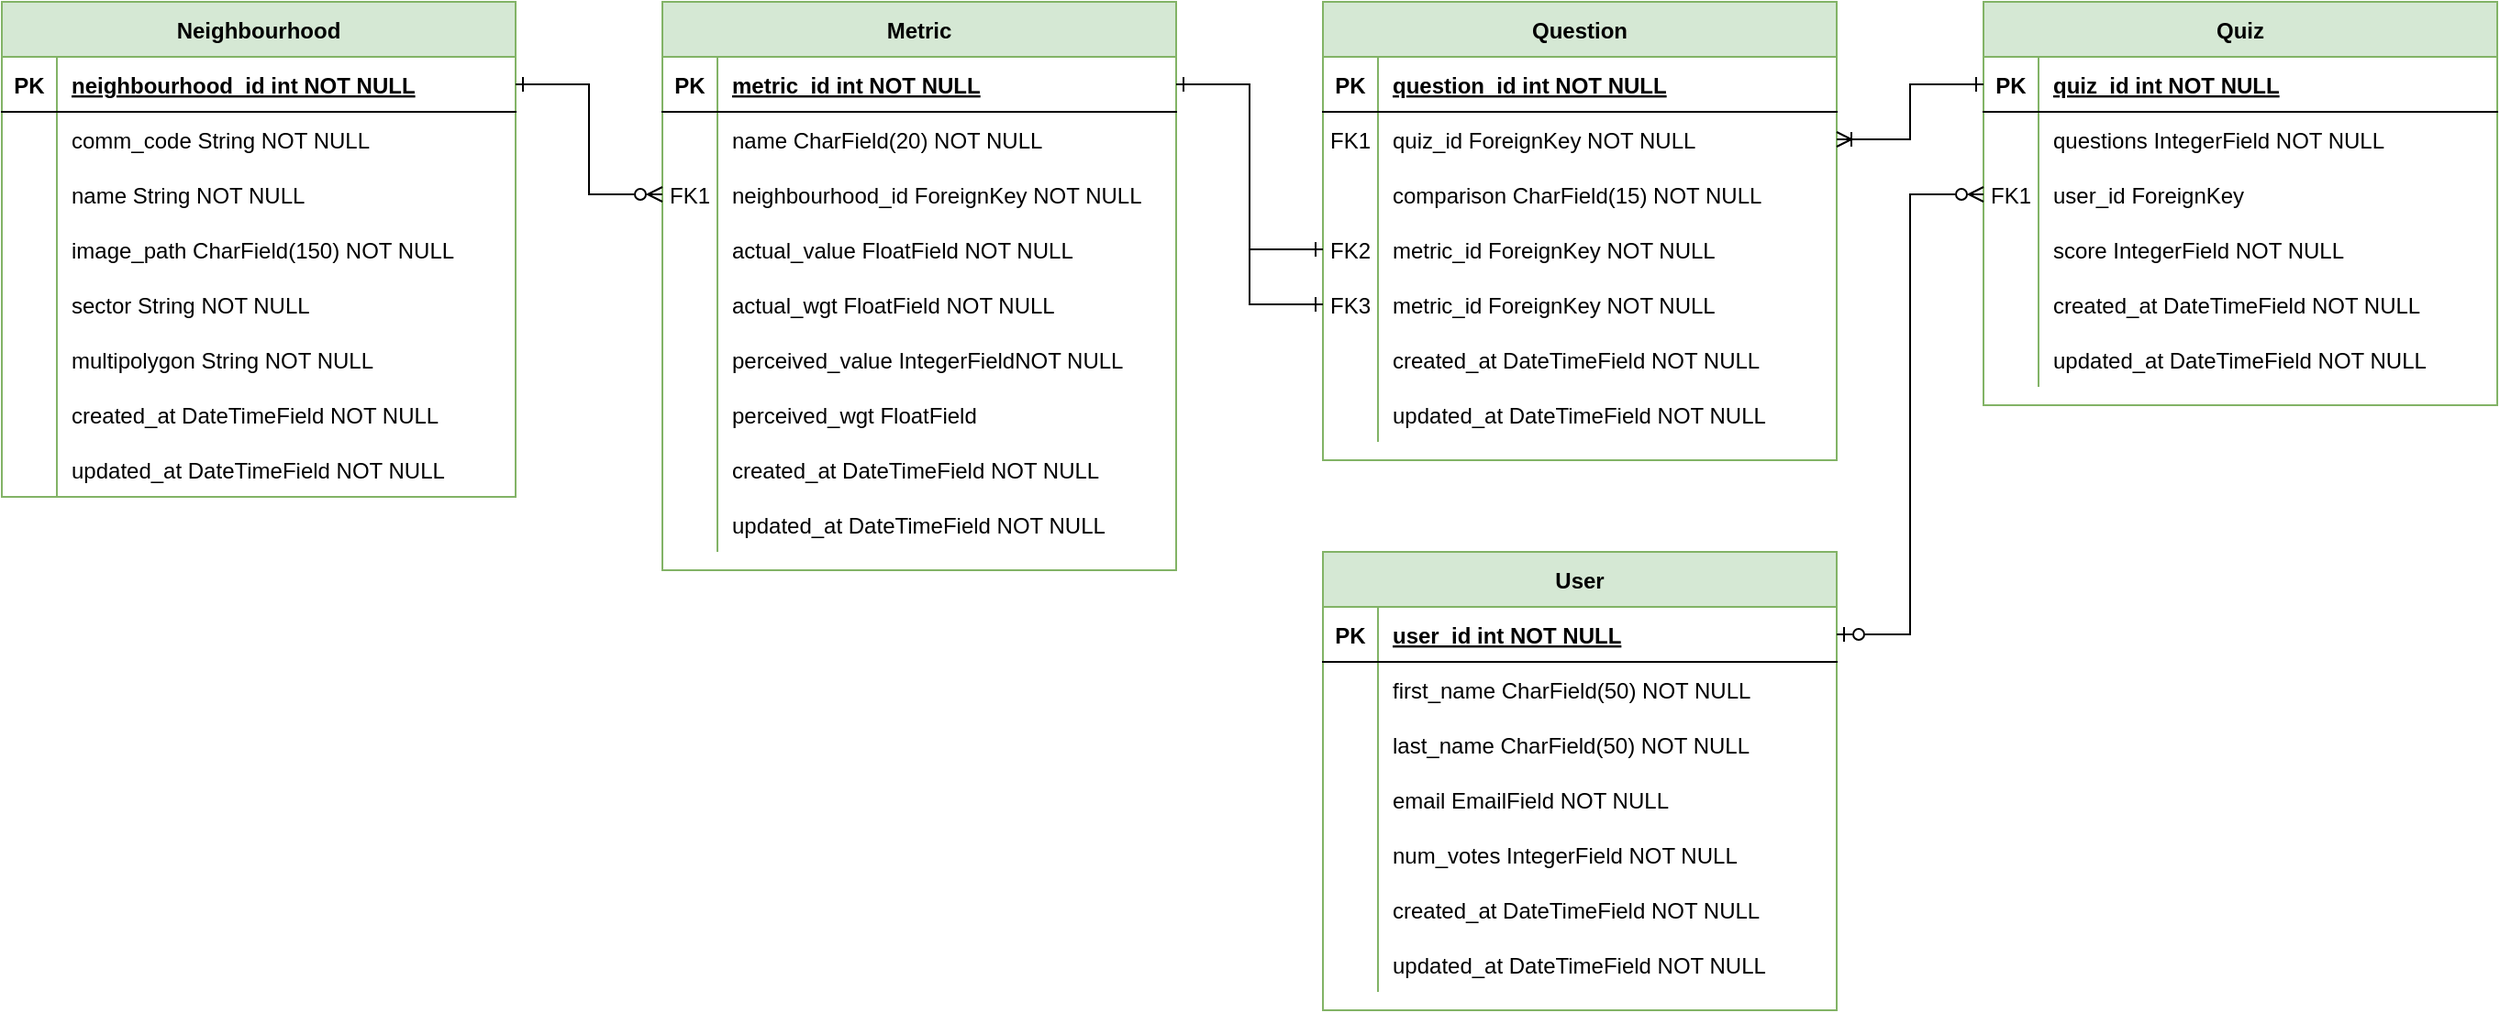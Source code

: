 <mxfile version="21.6.6" type="device">
  <diagram id="R2lEEEUBdFMjLlhIrx00" name="Page-1">
    <mxGraphModel dx="1559" dy="839" grid="1" gridSize="10" guides="1" tooltips="1" connect="1" arrows="1" fold="1" page="1" pageScale="1" pageWidth="850" pageHeight="1100" math="0" shadow="0" extFonts="Permanent Marker^https://fonts.googleapis.com/css?family=Permanent+Marker">
      <root>
        <mxCell id="0" />
        <mxCell id="1" parent="0" />
        <mxCell id="C-vyLk0tnHw3VtMMgP7b-13" value="Question" style="shape=table;startSize=30;container=1;collapsible=1;childLayout=tableLayout;fixedRows=1;rowLines=0;fontStyle=1;align=center;resizeLast=1;fillColor=#d5e8d4;strokeColor=#82b366;" parent="1" vertex="1">
          <mxGeometry x="760" y="40" width="280" height="250" as="geometry" />
        </mxCell>
        <mxCell id="C-vyLk0tnHw3VtMMgP7b-14" value="" style="shape=partialRectangle;collapsible=0;dropTarget=0;pointerEvents=0;fillColor=none;points=[[0,0.5],[1,0.5]];portConstraint=eastwest;top=0;left=0;right=0;bottom=1;" parent="C-vyLk0tnHw3VtMMgP7b-13" vertex="1">
          <mxGeometry y="30" width="280" height="30" as="geometry" />
        </mxCell>
        <mxCell id="C-vyLk0tnHw3VtMMgP7b-15" value="PK" style="shape=partialRectangle;overflow=hidden;connectable=0;fillColor=none;top=0;left=0;bottom=0;right=0;fontStyle=1;" parent="C-vyLk0tnHw3VtMMgP7b-14" vertex="1">
          <mxGeometry width="30" height="30" as="geometry">
            <mxRectangle width="30" height="30" as="alternateBounds" />
          </mxGeometry>
        </mxCell>
        <mxCell id="C-vyLk0tnHw3VtMMgP7b-16" value="question_id int NOT NULL " style="shape=partialRectangle;overflow=hidden;connectable=0;fillColor=none;top=0;left=0;bottom=0;right=0;align=left;spacingLeft=6;fontStyle=5;" parent="C-vyLk0tnHw3VtMMgP7b-14" vertex="1">
          <mxGeometry x="30" width="250" height="30" as="geometry">
            <mxRectangle width="250" height="30" as="alternateBounds" />
          </mxGeometry>
        </mxCell>
        <mxCell id="sgyGCY88dNTAoacywP5m-69" value="" style="shape=partialRectangle;collapsible=0;dropTarget=0;pointerEvents=0;fillColor=none;points=[[0,0.5],[1,0.5]];portConstraint=eastwest;top=0;left=0;right=0;bottom=0;" parent="C-vyLk0tnHw3VtMMgP7b-13" vertex="1">
          <mxGeometry y="60" width="280" height="30" as="geometry" />
        </mxCell>
        <mxCell id="sgyGCY88dNTAoacywP5m-70" value="FK1" style="shape=partialRectangle;overflow=hidden;connectable=0;fillColor=none;top=0;left=0;bottom=0;right=0;" parent="sgyGCY88dNTAoacywP5m-69" vertex="1">
          <mxGeometry width="30" height="30" as="geometry">
            <mxRectangle width="30" height="30" as="alternateBounds" />
          </mxGeometry>
        </mxCell>
        <mxCell id="sgyGCY88dNTAoacywP5m-71" value="quiz_id ForeignKey NOT NULL" style="shape=partialRectangle;overflow=hidden;connectable=0;fillColor=none;top=0;left=0;bottom=0;right=0;align=left;spacingLeft=6;" parent="sgyGCY88dNTAoacywP5m-69" vertex="1">
          <mxGeometry x="30" width="250" height="30" as="geometry">
            <mxRectangle width="250" height="30" as="alternateBounds" />
          </mxGeometry>
        </mxCell>
        <mxCell id="lZZ0wqjcUkdpPsi9YAaT-81" value="" style="shape=partialRectangle;collapsible=0;dropTarget=0;pointerEvents=0;fillColor=none;points=[[0,0.5],[1,0.5]];portConstraint=eastwest;top=0;left=0;right=0;bottom=0;" parent="C-vyLk0tnHw3VtMMgP7b-13" vertex="1">
          <mxGeometry y="90" width="280" height="30" as="geometry" />
        </mxCell>
        <mxCell id="lZZ0wqjcUkdpPsi9YAaT-82" value="" style="shape=partialRectangle;overflow=hidden;connectable=0;fillColor=none;top=0;left=0;bottom=0;right=0;" parent="lZZ0wqjcUkdpPsi9YAaT-81" vertex="1">
          <mxGeometry width="30" height="30" as="geometry">
            <mxRectangle width="30" height="30" as="alternateBounds" />
          </mxGeometry>
        </mxCell>
        <mxCell id="lZZ0wqjcUkdpPsi9YAaT-83" value="comparison CharField(15) NOT NULL" style="shape=partialRectangle;overflow=hidden;connectable=0;fillColor=none;top=0;left=0;bottom=0;right=0;align=left;spacingLeft=6;" parent="lZZ0wqjcUkdpPsi9YAaT-81" vertex="1">
          <mxGeometry x="30" width="250" height="30" as="geometry">
            <mxRectangle width="250" height="30" as="alternateBounds" />
          </mxGeometry>
        </mxCell>
        <mxCell id="C-vyLk0tnHw3VtMMgP7b-17" value="" style="shape=partialRectangle;collapsible=0;dropTarget=0;pointerEvents=0;fillColor=none;points=[[0,0.5],[1,0.5]];portConstraint=eastwest;top=0;left=0;right=0;bottom=0;" parent="C-vyLk0tnHw3VtMMgP7b-13" vertex="1">
          <mxGeometry y="120" width="280" height="30" as="geometry" />
        </mxCell>
        <mxCell id="C-vyLk0tnHw3VtMMgP7b-18" value="FK2" style="shape=partialRectangle;overflow=hidden;connectable=0;fillColor=none;top=0;left=0;bottom=0;right=0;" parent="C-vyLk0tnHw3VtMMgP7b-17" vertex="1">
          <mxGeometry width="30" height="30" as="geometry">
            <mxRectangle width="30" height="30" as="alternateBounds" />
          </mxGeometry>
        </mxCell>
        <mxCell id="C-vyLk0tnHw3VtMMgP7b-19" value="metric_id ForeignKey NOT NULL" style="shape=partialRectangle;overflow=hidden;connectable=0;fillColor=none;top=0;left=0;bottom=0;right=0;align=left;spacingLeft=6;" parent="C-vyLk0tnHw3VtMMgP7b-17" vertex="1">
          <mxGeometry x="30" width="250" height="30" as="geometry">
            <mxRectangle width="250" height="30" as="alternateBounds" />
          </mxGeometry>
        </mxCell>
        <mxCell id="lZZ0wqjcUkdpPsi9YAaT-76" value="" style="shape=partialRectangle;collapsible=0;dropTarget=0;pointerEvents=0;fillColor=none;points=[[0,0.5],[1,0.5]];portConstraint=eastwest;top=0;left=0;right=0;bottom=0;" parent="C-vyLk0tnHw3VtMMgP7b-13" vertex="1">
          <mxGeometry y="150" width="280" height="30" as="geometry" />
        </mxCell>
        <mxCell id="lZZ0wqjcUkdpPsi9YAaT-77" value="FK3" style="shape=partialRectangle;overflow=hidden;connectable=0;fillColor=none;top=0;left=0;bottom=0;right=0;" parent="lZZ0wqjcUkdpPsi9YAaT-76" vertex="1">
          <mxGeometry width="30" height="30" as="geometry">
            <mxRectangle width="30" height="30" as="alternateBounds" />
          </mxGeometry>
        </mxCell>
        <mxCell id="lZZ0wqjcUkdpPsi9YAaT-78" value="metric_id ForeignKey NOT NULL" style="shape=partialRectangle;overflow=hidden;connectable=0;fillColor=none;top=0;left=0;bottom=0;right=0;align=left;spacingLeft=6;" parent="lZZ0wqjcUkdpPsi9YAaT-76" vertex="1">
          <mxGeometry x="30" width="250" height="30" as="geometry">
            <mxRectangle width="250" height="30" as="alternateBounds" />
          </mxGeometry>
        </mxCell>
        <mxCell id="lZZ0wqjcUkdpPsi9YAaT-100" value="" style="shape=partialRectangle;collapsible=0;dropTarget=0;pointerEvents=0;fillColor=none;points=[[0,0.5],[1,0.5]];portConstraint=eastwest;top=0;left=0;right=0;bottom=0;" parent="C-vyLk0tnHw3VtMMgP7b-13" vertex="1">
          <mxGeometry y="180" width="280" height="30" as="geometry" />
        </mxCell>
        <mxCell id="lZZ0wqjcUkdpPsi9YAaT-101" value="" style="shape=partialRectangle;overflow=hidden;connectable=0;fillColor=none;top=0;left=0;bottom=0;right=0;" parent="lZZ0wqjcUkdpPsi9YAaT-100" vertex="1">
          <mxGeometry width="30" height="30" as="geometry">
            <mxRectangle width="30" height="30" as="alternateBounds" />
          </mxGeometry>
        </mxCell>
        <mxCell id="lZZ0wqjcUkdpPsi9YAaT-102" value="created_at DateTimeField NOT NULL" style="shape=partialRectangle;overflow=hidden;connectable=0;fillColor=none;top=0;left=0;bottom=0;right=0;align=left;spacingLeft=6;" parent="lZZ0wqjcUkdpPsi9YAaT-100" vertex="1">
          <mxGeometry x="30" width="250" height="30" as="geometry">
            <mxRectangle width="250" height="30" as="alternateBounds" />
          </mxGeometry>
        </mxCell>
        <mxCell id="lZZ0wqjcUkdpPsi9YAaT-97" value="" style="shape=partialRectangle;collapsible=0;dropTarget=0;pointerEvents=0;fillColor=none;points=[[0,0.5],[1,0.5]];portConstraint=eastwest;top=0;left=0;right=0;bottom=0;" parent="C-vyLk0tnHw3VtMMgP7b-13" vertex="1">
          <mxGeometry y="210" width="280" height="30" as="geometry" />
        </mxCell>
        <mxCell id="lZZ0wqjcUkdpPsi9YAaT-98" value="" style="shape=partialRectangle;overflow=hidden;connectable=0;fillColor=none;top=0;left=0;bottom=0;right=0;" parent="lZZ0wqjcUkdpPsi9YAaT-97" vertex="1">
          <mxGeometry width="30" height="30" as="geometry">
            <mxRectangle width="30" height="30" as="alternateBounds" />
          </mxGeometry>
        </mxCell>
        <mxCell id="lZZ0wqjcUkdpPsi9YAaT-99" value="updated_at DateTimeField NOT NULL" style="shape=partialRectangle;overflow=hidden;connectable=0;fillColor=none;top=0;left=0;bottom=0;right=0;align=left;spacingLeft=6;" parent="lZZ0wqjcUkdpPsi9YAaT-97" vertex="1">
          <mxGeometry x="30" width="250" height="30" as="geometry">
            <mxRectangle width="250" height="30" as="alternateBounds" />
          </mxGeometry>
        </mxCell>
        <mxCell id="C-vyLk0tnHw3VtMMgP7b-23" value="User" style="shape=table;startSize=30;container=1;collapsible=1;childLayout=tableLayout;fixedRows=1;rowLines=0;fontStyle=1;align=center;resizeLast=1;fillColor=#d5e8d4;strokeColor=#82b366;" parent="1" vertex="1">
          <mxGeometry x="760" y="340" width="280" height="250" as="geometry" />
        </mxCell>
        <mxCell id="C-vyLk0tnHw3VtMMgP7b-24" value="" style="shape=partialRectangle;collapsible=0;dropTarget=0;pointerEvents=0;fillColor=none;points=[[0,0.5],[1,0.5]];portConstraint=eastwest;top=0;left=0;right=0;bottom=1;" parent="C-vyLk0tnHw3VtMMgP7b-23" vertex="1">
          <mxGeometry y="30" width="280" height="30" as="geometry" />
        </mxCell>
        <mxCell id="C-vyLk0tnHw3VtMMgP7b-25" value="PK" style="shape=partialRectangle;overflow=hidden;connectable=0;fillColor=none;top=0;left=0;bottom=0;right=0;fontStyle=1;" parent="C-vyLk0tnHw3VtMMgP7b-24" vertex="1">
          <mxGeometry width="30" height="30" as="geometry">
            <mxRectangle width="30" height="30" as="alternateBounds" />
          </mxGeometry>
        </mxCell>
        <mxCell id="C-vyLk0tnHw3VtMMgP7b-26" value="user_id int NOT NULL " style="shape=partialRectangle;overflow=hidden;connectable=0;fillColor=none;top=0;left=0;bottom=0;right=0;align=left;spacingLeft=6;fontStyle=5;" parent="C-vyLk0tnHw3VtMMgP7b-24" vertex="1">
          <mxGeometry x="30" width="250" height="30" as="geometry">
            <mxRectangle width="250" height="30" as="alternateBounds" />
          </mxGeometry>
        </mxCell>
        <mxCell id="C-vyLk0tnHw3VtMMgP7b-27" value="" style="shape=partialRectangle;collapsible=0;dropTarget=0;pointerEvents=0;fillColor=none;points=[[0,0.5],[1,0.5]];portConstraint=eastwest;top=0;left=0;right=0;bottom=0;" parent="C-vyLk0tnHw3VtMMgP7b-23" vertex="1">
          <mxGeometry y="60" width="280" height="30" as="geometry" />
        </mxCell>
        <mxCell id="C-vyLk0tnHw3VtMMgP7b-28" value="" style="shape=partialRectangle;overflow=hidden;connectable=0;fillColor=none;top=0;left=0;bottom=0;right=0;" parent="C-vyLk0tnHw3VtMMgP7b-27" vertex="1">
          <mxGeometry width="30" height="30" as="geometry">
            <mxRectangle width="30" height="30" as="alternateBounds" />
          </mxGeometry>
        </mxCell>
        <mxCell id="C-vyLk0tnHw3VtMMgP7b-29" value="first_name CharField(50) NOT NULL" style="shape=partialRectangle;overflow=hidden;connectable=0;fillColor=none;top=0;left=0;bottom=0;right=0;align=left;spacingLeft=6;" parent="C-vyLk0tnHw3VtMMgP7b-27" vertex="1">
          <mxGeometry x="30" width="250" height="30" as="geometry">
            <mxRectangle width="250" height="30" as="alternateBounds" />
          </mxGeometry>
        </mxCell>
        <mxCell id="lZZ0wqjcUkdpPsi9YAaT-15" value="" style="shape=partialRectangle;collapsible=0;dropTarget=0;pointerEvents=0;fillColor=none;points=[[0,0.5],[1,0.5]];portConstraint=eastwest;top=0;left=0;right=0;bottom=0;" parent="C-vyLk0tnHw3VtMMgP7b-23" vertex="1">
          <mxGeometry y="90" width="280" height="30" as="geometry" />
        </mxCell>
        <mxCell id="lZZ0wqjcUkdpPsi9YAaT-16" value="" style="shape=partialRectangle;overflow=hidden;connectable=0;fillColor=none;top=0;left=0;bottom=0;right=0;" parent="lZZ0wqjcUkdpPsi9YAaT-15" vertex="1">
          <mxGeometry width="30" height="30" as="geometry">
            <mxRectangle width="30" height="30" as="alternateBounds" />
          </mxGeometry>
        </mxCell>
        <mxCell id="lZZ0wqjcUkdpPsi9YAaT-17" value="last_name CharField(50) NOT NULL" style="shape=partialRectangle;overflow=hidden;connectable=0;fillColor=none;top=0;left=0;bottom=0;right=0;align=left;spacingLeft=6;" parent="lZZ0wqjcUkdpPsi9YAaT-15" vertex="1">
          <mxGeometry x="30" width="250" height="30" as="geometry">
            <mxRectangle width="250" height="30" as="alternateBounds" />
          </mxGeometry>
        </mxCell>
        <mxCell id="lZZ0wqjcUkdpPsi9YAaT-18" value="" style="shape=partialRectangle;collapsible=0;dropTarget=0;pointerEvents=0;fillColor=none;points=[[0,0.5],[1,0.5]];portConstraint=eastwest;top=0;left=0;right=0;bottom=0;" parent="C-vyLk0tnHw3VtMMgP7b-23" vertex="1">
          <mxGeometry y="120" width="280" height="30" as="geometry" />
        </mxCell>
        <mxCell id="lZZ0wqjcUkdpPsi9YAaT-19" value="" style="shape=partialRectangle;overflow=hidden;connectable=0;fillColor=none;top=0;left=0;bottom=0;right=0;" parent="lZZ0wqjcUkdpPsi9YAaT-18" vertex="1">
          <mxGeometry width="30" height="30" as="geometry">
            <mxRectangle width="30" height="30" as="alternateBounds" />
          </mxGeometry>
        </mxCell>
        <mxCell id="lZZ0wqjcUkdpPsi9YAaT-20" value="email EmailField NOT NULL" style="shape=partialRectangle;overflow=hidden;connectable=0;fillColor=none;top=0;left=0;bottom=0;right=0;align=left;spacingLeft=6;" parent="lZZ0wqjcUkdpPsi9YAaT-18" vertex="1">
          <mxGeometry x="30" width="250" height="30" as="geometry">
            <mxRectangle width="250" height="30" as="alternateBounds" />
          </mxGeometry>
        </mxCell>
        <mxCell id="lZZ0wqjcUkdpPsi9YAaT-21" value="" style="shape=partialRectangle;collapsible=0;dropTarget=0;pointerEvents=0;fillColor=none;points=[[0,0.5],[1,0.5]];portConstraint=eastwest;top=0;left=0;right=0;bottom=0;" parent="C-vyLk0tnHw3VtMMgP7b-23" vertex="1">
          <mxGeometry y="150" width="280" height="30" as="geometry" />
        </mxCell>
        <mxCell id="lZZ0wqjcUkdpPsi9YAaT-22" value="" style="shape=partialRectangle;overflow=hidden;connectable=0;fillColor=none;top=0;left=0;bottom=0;right=0;" parent="lZZ0wqjcUkdpPsi9YAaT-21" vertex="1">
          <mxGeometry width="30" height="30" as="geometry">
            <mxRectangle width="30" height="30" as="alternateBounds" />
          </mxGeometry>
        </mxCell>
        <mxCell id="lZZ0wqjcUkdpPsi9YAaT-23" value="num_votes IntegerField NOT NULL" style="shape=partialRectangle;overflow=hidden;connectable=0;fillColor=none;top=0;left=0;bottom=0;right=0;align=left;spacingLeft=6;" parent="lZZ0wqjcUkdpPsi9YAaT-21" vertex="1">
          <mxGeometry x="30" width="250" height="30" as="geometry">
            <mxRectangle width="250" height="30" as="alternateBounds" />
          </mxGeometry>
        </mxCell>
        <mxCell id="lZZ0wqjcUkdpPsi9YAaT-58" value="" style="shape=partialRectangle;collapsible=0;dropTarget=0;pointerEvents=0;fillColor=none;points=[[0,0.5],[1,0.5]];portConstraint=eastwest;top=0;left=0;right=0;bottom=0;" parent="C-vyLk0tnHw3VtMMgP7b-23" vertex="1">
          <mxGeometry y="180" width="280" height="30" as="geometry" />
        </mxCell>
        <mxCell id="lZZ0wqjcUkdpPsi9YAaT-59" value="" style="shape=partialRectangle;overflow=hidden;connectable=0;fillColor=none;top=0;left=0;bottom=0;right=0;" parent="lZZ0wqjcUkdpPsi9YAaT-58" vertex="1">
          <mxGeometry width="30" height="30" as="geometry">
            <mxRectangle width="30" height="30" as="alternateBounds" />
          </mxGeometry>
        </mxCell>
        <mxCell id="lZZ0wqjcUkdpPsi9YAaT-60" value="created_at DateTimeField NOT NULL" style="shape=partialRectangle;overflow=hidden;connectable=0;fillColor=none;top=0;left=0;bottom=0;right=0;align=left;spacingLeft=6;" parent="lZZ0wqjcUkdpPsi9YAaT-58" vertex="1">
          <mxGeometry x="30" width="250" height="30" as="geometry">
            <mxRectangle width="250" height="30" as="alternateBounds" />
          </mxGeometry>
        </mxCell>
        <mxCell id="lZZ0wqjcUkdpPsi9YAaT-61" value="" style="shape=partialRectangle;collapsible=0;dropTarget=0;pointerEvents=0;fillColor=none;points=[[0,0.5],[1,0.5]];portConstraint=eastwest;top=0;left=0;right=0;bottom=0;" parent="C-vyLk0tnHw3VtMMgP7b-23" vertex="1">
          <mxGeometry y="210" width="280" height="30" as="geometry" />
        </mxCell>
        <mxCell id="lZZ0wqjcUkdpPsi9YAaT-62" value="" style="shape=partialRectangle;overflow=hidden;connectable=0;fillColor=none;top=0;left=0;bottom=0;right=0;" parent="lZZ0wqjcUkdpPsi9YAaT-61" vertex="1">
          <mxGeometry width="30" height="30" as="geometry">
            <mxRectangle width="30" height="30" as="alternateBounds" />
          </mxGeometry>
        </mxCell>
        <mxCell id="lZZ0wqjcUkdpPsi9YAaT-63" value="updated_at DateTimeField NOT NULL" style="shape=partialRectangle;overflow=hidden;connectable=0;fillColor=none;top=0;left=0;bottom=0;right=0;align=left;spacingLeft=6;" parent="lZZ0wqjcUkdpPsi9YAaT-61" vertex="1">
          <mxGeometry x="30" width="250" height="30" as="geometry">
            <mxRectangle width="250" height="30" as="alternateBounds" />
          </mxGeometry>
        </mxCell>
        <mxCell id="sgyGCY88dNTAoacywP5m-1" value="Metric" style="shape=table;startSize=30;container=1;collapsible=1;childLayout=tableLayout;fixedRows=1;rowLines=0;fontStyle=1;align=center;resizeLast=1;fillColor=#d5e8d4;strokeColor=#82b366;" parent="1" vertex="1">
          <mxGeometry x="400" y="40" width="280" height="310.0" as="geometry" />
        </mxCell>
        <mxCell id="sgyGCY88dNTAoacywP5m-2" value="" style="shape=partialRectangle;collapsible=0;dropTarget=0;pointerEvents=0;fillColor=none;points=[[0,0.5],[1,0.5]];portConstraint=eastwest;top=0;left=0;right=0;bottom=1;" parent="sgyGCY88dNTAoacywP5m-1" vertex="1">
          <mxGeometry y="30" width="280" height="30" as="geometry" />
        </mxCell>
        <mxCell id="sgyGCY88dNTAoacywP5m-3" value="PK" style="shape=partialRectangle;overflow=hidden;connectable=0;fillColor=none;top=0;left=0;bottom=0;right=0;fontStyle=1;" parent="sgyGCY88dNTAoacywP5m-2" vertex="1">
          <mxGeometry width="30" height="30" as="geometry">
            <mxRectangle width="30" height="30" as="alternateBounds" />
          </mxGeometry>
        </mxCell>
        <mxCell id="sgyGCY88dNTAoacywP5m-4" value="metric_id int NOT NULL " style="shape=partialRectangle;overflow=hidden;connectable=0;fillColor=none;top=0;left=0;bottom=0;right=0;align=left;spacingLeft=6;fontStyle=5;" parent="sgyGCY88dNTAoacywP5m-2" vertex="1">
          <mxGeometry x="30" width="250" height="30" as="geometry">
            <mxRectangle width="250" height="30" as="alternateBounds" />
          </mxGeometry>
        </mxCell>
        <mxCell id="sgyGCY88dNTAoacywP5m-76" value="" style="shape=partialRectangle;collapsible=0;dropTarget=0;pointerEvents=0;fillColor=none;points=[[0,0.5],[1,0.5]];portConstraint=eastwest;top=0;left=0;right=0;bottom=0;" parent="sgyGCY88dNTAoacywP5m-1" vertex="1">
          <mxGeometry y="60" width="280" height="30" as="geometry" />
        </mxCell>
        <mxCell id="sgyGCY88dNTAoacywP5m-77" value="" style="shape=partialRectangle;overflow=hidden;connectable=0;fillColor=none;top=0;left=0;bottom=0;right=0;" parent="sgyGCY88dNTAoacywP5m-76" vertex="1">
          <mxGeometry width="30" height="30" as="geometry">
            <mxRectangle width="30" height="30" as="alternateBounds" />
          </mxGeometry>
        </mxCell>
        <mxCell id="sgyGCY88dNTAoacywP5m-78" value="name CharField(20) NOT NULL" style="shape=partialRectangle;overflow=hidden;connectable=0;fillColor=none;top=0;left=0;bottom=0;right=0;align=left;spacingLeft=6;" parent="sgyGCY88dNTAoacywP5m-76" vertex="1">
          <mxGeometry x="30" width="250" height="30" as="geometry">
            <mxRectangle width="250" height="30" as="alternateBounds" />
          </mxGeometry>
        </mxCell>
        <mxCell id="sgyGCY88dNTAoacywP5m-5" value="" style="shape=partialRectangle;collapsible=0;dropTarget=0;pointerEvents=0;fillColor=none;points=[[0,0.5],[1,0.5]];portConstraint=eastwest;top=0;left=0;right=0;bottom=0;" parent="sgyGCY88dNTAoacywP5m-1" vertex="1">
          <mxGeometry y="90" width="280" height="30" as="geometry" />
        </mxCell>
        <mxCell id="sgyGCY88dNTAoacywP5m-6" value="FK1" style="shape=partialRectangle;overflow=hidden;connectable=0;fillColor=none;top=0;left=0;bottom=0;right=0;" parent="sgyGCY88dNTAoacywP5m-5" vertex="1">
          <mxGeometry width="30" height="30" as="geometry">
            <mxRectangle width="30" height="30" as="alternateBounds" />
          </mxGeometry>
        </mxCell>
        <mxCell id="sgyGCY88dNTAoacywP5m-7" value="neighbourhood_id ForeignKey NOT NULL" style="shape=partialRectangle;overflow=hidden;connectable=0;fillColor=none;top=0;left=0;bottom=0;right=0;align=left;spacingLeft=6;" parent="sgyGCY88dNTAoacywP5m-5" vertex="1">
          <mxGeometry x="30" width="250" height="30" as="geometry">
            <mxRectangle width="250" height="30" as="alternateBounds" />
          </mxGeometry>
        </mxCell>
        <mxCell id="sgyGCY88dNTAoacywP5m-8" value="" style="shape=partialRectangle;collapsible=0;dropTarget=0;pointerEvents=0;fillColor=none;points=[[0,0.5],[1,0.5]];portConstraint=eastwest;top=0;left=0;right=0;bottom=0;" parent="sgyGCY88dNTAoacywP5m-1" vertex="1">
          <mxGeometry y="120" width="280" height="30" as="geometry" />
        </mxCell>
        <mxCell id="sgyGCY88dNTAoacywP5m-9" value="" style="shape=partialRectangle;overflow=hidden;connectable=0;fillColor=none;top=0;left=0;bottom=0;right=0;" parent="sgyGCY88dNTAoacywP5m-8" vertex="1">
          <mxGeometry width="30" height="30" as="geometry">
            <mxRectangle width="30" height="30" as="alternateBounds" />
          </mxGeometry>
        </mxCell>
        <mxCell id="sgyGCY88dNTAoacywP5m-10" value="actual_value FloatField NOT NULL" style="shape=partialRectangle;overflow=hidden;connectable=0;fillColor=none;top=0;left=0;bottom=0;right=0;align=left;spacingLeft=6;" parent="sgyGCY88dNTAoacywP5m-8" vertex="1">
          <mxGeometry x="30" width="250" height="30" as="geometry">
            <mxRectangle width="250" height="30" as="alternateBounds" />
          </mxGeometry>
        </mxCell>
        <mxCell id="sgyGCY88dNTAoacywP5m-57" value="" style="shape=partialRectangle;collapsible=0;dropTarget=0;pointerEvents=0;fillColor=none;points=[[0,0.5],[1,0.5]];portConstraint=eastwest;top=0;left=0;right=0;bottom=0;" parent="sgyGCY88dNTAoacywP5m-1" vertex="1">
          <mxGeometry y="150" width="280" height="30" as="geometry" />
        </mxCell>
        <mxCell id="sgyGCY88dNTAoacywP5m-58" value="" style="shape=partialRectangle;overflow=hidden;connectable=0;fillColor=none;top=0;left=0;bottom=0;right=0;" parent="sgyGCY88dNTAoacywP5m-57" vertex="1">
          <mxGeometry width="30" height="30" as="geometry">
            <mxRectangle width="30" height="30" as="alternateBounds" />
          </mxGeometry>
        </mxCell>
        <mxCell id="sgyGCY88dNTAoacywP5m-59" value="actual_wgt FloatField NOT NULL" style="shape=partialRectangle;overflow=hidden;connectable=0;fillColor=none;top=0;left=0;bottom=0;right=0;align=left;spacingLeft=6;" parent="sgyGCY88dNTAoacywP5m-57" vertex="1">
          <mxGeometry x="30" width="250" height="30" as="geometry">
            <mxRectangle width="250" height="30" as="alternateBounds" />
          </mxGeometry>
        </mxCell>
        <mxCell id="sgyGCY88dNTAoacywP5m-60" value="" style="shape=partialRectangle;collapsible=0;dropTarget=0;pointerEvents=0;fillColor=none;points=[[0,0.5],[1,0.5]];portConstraint=eastwest;top=0;left=0;right=0;bottom=0;" parent="sgyGCY88dNTAoacywP5m-1" vertex="1">
          <mxGeometry y="180" width="280" height="30" as="geometry" />
        </mxCell>
        <mxCell id="sgyGCY88dNTAoacywP5m-61" value="" style="shape=partialRectangle;overflow=hidden;connectable=0;fillColor=none;top=0;left=0;bottom=0;right=0;" parent="sgyGCY88dNTAoacywP5m-60" vertex="1">
          <mxGeometry width="30" height="30" as="geometry">
            <mxRectangle width="30" height="30" as="alternateBounds" />
          </mxGeometry>
        </mxCell>
        <mxCell id="sgyGCY88dNTAoacywP5m-62" value="perceived_value IntegerFieldNOT NULL" style="shape=partialRectangle;overflow=hidden;connectable=0;fillColor=none;top=0;left=0;bottom=0;right=0;align=left;spacingLeft=6;" parent="sgyGCY88dNTAoacywP5m-60" vertex="1">
          <mxGeometry x="30" width="250" height="30" as="geometry">
            <mxRectangle width="250" height="30" as="alternateBounds" />
          </mxGeometry>
        </mxCell>
        <mxCell id="lZZ0wqjcUkdpPsi9YAaT-5" value="" style="shape=partialRectangle;collapsible=0;dropTarget=0;pointerEvents=0;fillColor=none;points=[[0,0.5],[1,0.5]];portConstraint=eastwest;top=0;left=0;right=0;bottom=0;" parent="sgyGCY88dNTAoacywP5m-1" vertex="1">
          <mxGeometry y="210" width="280" height="30" as="geometry" />
        </mxCell>
        <mxCell id="lZZ0wqjcUkdpPsi9YAaT-6" value="" style="shape=partialRectangle;overflow=hidden;connectable=0;fillColor=none;top=0;left=0;bottom=0;right=0;" parent="lZZ0wqjcUkdpPsi9YAaT-5" vertex="1">
          <mxGeometry width="30" height="30" as="geometry">
            <mxRectangle width="30" height="30" as="alternateBounds" />
          </mxGeometry>
        </mxCell>
        <mxCell id="lZZ0wqjcUkdpPsi9YAaT-7" value="perceived_wgt FloatField " style="shape=partialRectangle;overflow=hidden;connectable=0;fillColor=none;top=0;left=0;bottom=0;right=0;align=left;spacingLeft=6;" parent="lZZ0wqjcUkdpPsi9YAaT-5" vertex="1">
          <mxGeometry x="30" width="250" height="30" as="geometry">
            <mxRectangle width="250" height="30" as="alternateBounds" />
          </mxGeometry>
        </mxCell>
        <mxCell id="lZZ0wqjcUkdpPsi9YAaT-70" value="" style="shape=partialRectangle;collapsible=0;dropTarget=0;pointerEvents=0;fillColor=none;points=[[0,0.5],[1,0.5]];portConstraint=eastwest;top=0;left=0;right=0;bottom=0;" parent="sgyGCY88dNTAoacywP5m-1" vertex="1">
          <mxGeometry y="240" width="280" height="30" as="geometry" />
        </mxCell>
        <mxCell id="lZZ0wqjcUkdpPsi9YAaT-71" value="" style="shape=partialRectangle;overflow=hidden;connectable=0;fillColor=none;top=0;left=0;bottom=0;right=0;" parent="lZZ0wqjcUkdpPsi9YAaT-70" vertex="1">
          <mxGeometry width="30" height="30" as="geometry">
            <mxRectangle width="30" height="30" as="alternateBounds" />
          </mxGeometry>
        </mxCell>
        <mxCell id="lZZ0wqjcUkdpPsi9YAaT-72" value="created_at DateTimeField NOT NULL" style="shape=partialRectangle;overflow=hidden;connectable=0;fillColor=none;top=0;left=0;bottom=0;right=0;align=left;spacingLeft=6;" parent="lZZ0wqjcUkdpPsi9YAaT-70" vertex="1">
          <mxGeometry x="30" width="250" height="30" as="geometry">
            <mxRectangle width="250" height="30" as="alternateBounds" />
          </mxGeometry>
        </mxCell>
        <mxCell id="lZZ0wqjcUkdpPsi9YAaT-73" value="" style="shape=partialRectangle;collapsible=0;dropTarget=0;pointerEvents=0;fillColor=none;points=[[0,0.5],[1,0.5]];portConstraint=eastwest;top=0;left=0;right=0;bottom=0;" parent="sgyGCY88dNTAoacywP5m-1" vertex="1">
          <mxGeometry y="270" width="280" height="30" as="geometry" />
        </mxCell>
        <mxCell id="lZZ0wqjcUkdpPsi9YAaT-74" value="" style="shape=partialRectangle;overflow=hidden;connectable=0;fillColor=none;top=0;left=0;bottom=0;right=0;" parent="lZZ0wqjcUkdpPsi9YAaT-73" vertex="1">
          <mxGeometry width="30" height="30" as="geometry">
            <mxRectangle width="30" height="30" as="alternateBounds" />
          </mxGeometry>
        </mxCell>
        <mxCell id="lZZ0wqjcUkdpPsi9YAaT-75" value="updated_at DateTimeField NOT NULL" style="shape=partialRectangle;overflow=hidden;connectable=0;fillColor=none;top=0;left=0;bottom=0;right=0;align=left;spacingLeft=6;" parent="lZZ0wqjcUkdpPsi9YAaT-73" vertex="1">
          <mxGeometry x="30" width="250" height="30" as="geometry">
            <mxRectangle width="250" height="30" as="alternateBounds" />
          </mxGeometry>
        </mxCell>
        <mxCell id="sgyGCY88dNTAoacywP5m-11" value="Neighbourhood" style="shape=table;startSize=30;container=1;collapsible=1;childLayout=tableLayout;fixedRows=1;rowLines=0;fontStyle=1;align=center;resizeLast=1;fillColor=#d5e8d4;strokeColor=#82b366;" parent="1" vertex="1">
          <mxGeometry x="40" y="40" width="280" height="270" as="geometry" />
        </mxCell>
        <mxCell id="sgyGCY88dNTAoacywP5m-12" value="" style="shape=partialRectangle;collapsible=0;dropTarget=0;pointerEvents=0;fillColor=none;points=[[0,0.5],[1,0.5]];portConstraint=eastwest;top=0;left=0;right=0;bottom=1;" parent="sgyGCY88dNTAoacywP5m-11" vertex="1">
          <mxGeometry y="30" width="280" height="30" as="geometry" />
        </mxCell>
        <mxCell id="sgyGCY88dNTAoacywP5m-13" value="PK" style="shape=partialRectangle;overflow=hidden;connectable=0;fillColor=none;top=0;left=0;bottom=0;right=0;fontStyle=1;" parent="sgyGCY88dNTAoacywP5m-12" vertex="1">
          <mxGeometry width="30" height="30" as="geometry">
            <mxRectangle width="30" height="30" as="alternateBounds" />
          </mxGeometry>
        </mxCell>
        <mxCell id="sgyGCY88dNTAoacywP5m-14" value="neighbourhood_id int NOT NULL " style="shape=partialRectangle;overflow=hidden;connectable=0;fillColor=none;top=0;left=0;bottom=0;right=0;align=left;spacingLeft=6;fontStyle=5;" parent="sgyGCY88dNTAoacywP5m-12" vertex="1">
          <mxGeometry x="30" width="250" height="30" as="geometry">
            <mxRectangle width="250" height="30" as="alternateBounds" />
          </mxGeometry>
        </mxCell>
        <mxCell id="sgyGCY88dNTAoacywP5m-15" value="" style="shape=partialRectangle;collapsible=0;dropTarget=0;pointerEvents=0;fillColor=none;points=[[0,0.5],[1,0.5]];portConstraint=eastwest;top=0;left=0;right=0;bottom=0;" parent="sgyGCY88dNTAoacywP5m-11" vertex="1">
          <mxGeometry y="60" width="280" height="30" as="geometry" />
        </mxCell>
        <mxCell id="sgyGCY88dNTAoacywP5m-16" value="" style="shape=partialRectangle;overflow=hidden;connectable=0;fillColor=none;top=0;left=0;bottom=0;right=0;" parent="sgyGCY88dNTAoacywP5m-15" vertex="1">
          <mxGeometry width="30" height="30" as="geometry">
            <mxRectangle width="30" height="30" as="alternateBounds" />
          </mxGeometry>
        </mxCell>
        <mxCell id="sgyGCY88dNTAoacywP5m-17" value="comm_code String NOT NULL" style="shape=partialRectangle;overflow=hidden;connectable=0;fillColor=none;top=0;left=0;bottom=0;right=0;align=left;spacingLeft=6;" parent="sgyGCY88dNTAoacywP5m-15" vertex="1">
          <mxGeometry x="30" width="250" height="30" as="geometry">
            <mxRectangle width="250" height="30" as="alternateBounds" />
          </mxGeometry>
        </mxCell>
        <mxCell id="sgyGCY88dNTAoacywP5m-18" value="" style="shape=partialRectangle;collapsible=0;dropTarget=0;pointerEvents=0;fillColor=none;points=[[0,0.5],[1,0.5]];portConstraint=eastwest;top=0;left=0;right=0;bottom=0;" parent="sgyGCY88dNTAoacywP5m-11" vertex="1">
          <mxGeometry y="90" width="280" height="30" as="geometry" />
        </mxCell>
        <mxCell id="sgyGCY88dNTAoacywP5m-19" value="" style="shape=partialRectangle;overflow=hidden;connectable=0;fillColor=none;top=0;left=0;bottom=0;right=0;" parent="sgyGCY88dNTAoacywP5m-18" vertex="1">
          <mxGeometry width="30" height="30" as="geometry">
            <mxRectangle width="30" height="30" as="alternateBounds" />
          </mxGeometry>
        </mxCell>
        <mxCell id="sgyGCY88dNTAoacywP5m-20" value="name String NOT NULL" style="shape=partialRectangle;overflow=hidden;connectable=0;fillColor=none;top=0;left=0;bottom=0;right=0;align=left;spacingLeft=6;" parent="sgyGCY88dNTAoacywP5m-18" vertex="1">
          <mxGeometry x="30" width="250" height="30" as="geometry">
            <mxRectangle width="250" height="30" as="alternateBounds" />
          </mxGeometry>
        </mxCell>
        <mxCell id="lZZ0wqjcUkdpPsi9YAaT-85" value="" style="shape=partialRectangle;collapsible=0;dropTarget=0;pointerEvents=0;fillColor=none;points=[[0,0.5],[1,0.5]];portConstraint=eastwest;top=0;left=0;right=0;bottom=0;" parent="sgyGCY88dNTAoacywP5m-11" vertex="1">
          <mxGeometry y="120" width="280" height="30" as="geometry" />
        </mxCell>
        <mxCell id="lZZ0wqjcUkdpPsi9YAaT-86" value="" style="shape=partialRectangle;overflow=hidden;connectable=0;fillColor=none;top=0;left=0;bottom=0;right=0;" parent="lZZ0wqjcUkdpPsi9YAaT-85" vertex="1">
          <mxGeometry width="30" height="30" as="geometry">
            <mxRectangle width="30" height="30" as="alternateBounds" />
          </mxGeometry>
        </mxCell>
        <mxCell id="lZZ0wqjcUkdpPsi9YAaT-87" value="image_path CharField(150) NOT NULL" style="shape=partialRectangle;overflow=hidden;connectable=0;fillColor=none;top=0;left=0;bottom=0;right=0;align=left;spacingLeft=6;" parent="lZZ0wqjcUkdpPsi9YAaT-85" vertex="1">
          <mxGeometry x="30" width="250" height="30" as="geometry">
            <mxRectangle width="250" height="30" as="alternateBounds" />
          </mxGeometry>
        </mxCell>
        <mxCell id="lZZ0wqjcUkdpPsi9YAaT-8" value="" style="shape=partialRectangle;collapsible=0;dropTarget=0;pointerEvents=0;fillColor=none;points=[[0,0.5],[1,0.5]];portConstraint=eastwest;top=0;left=0;right=0;bottom=0;" parent="sgyGCY88dNTAoacywP5m-11" vertex="1">
          <mxGeometry y="150" width="280" height="30" as="geometry" />
        </mxCell>
        <mxCell id="lZZ0wqjcUkdpPsi9YAaT-9" value="" style="shape=partialRectangle;overflow=hidden;connectable=0;fillColor=none;top=0;left=0;bottom=0;right=0;" parent="lZZ0wqjcUkdpPsi9YAaT-8" vertex="1">
          <mxGeometry width="30" height="30" as="geometry">
            <mxRectangle width="30" height="30" as="alternateBounds" />
          </mxGeometry>
        </mxCell>
        <mxCell id="lZZ0wqjcUkdpPsi9YAaT-10" value="sector String NOT NULL" style="shape=partialRectangle;overflow=hidden;connectable=0;fillColor=none;top=0;left=0;bottom=0;right=0;align=left;spacingLeft=6;" parent="lZZ0wqjcUkdpPsi9YAaT-8" vertex="1">
          <mxGeometry x="30" width="250" height="30" as="geometry">
            <mxRectangle width="250" height="30" as="alternateBounds" />
          </mxGeometry>
        </mxCell>
        <mxCell id="lZZ0wqjcUkdpPsi9YAaT-11" value="" style="shape=partialRectangle;collapsible=0;dropTarget=0;pointerEvents=0;fillColor=none;points=[[0,0.5],[1,0.5]];portConstraint=eastwest;top=0;left=0;right=0;bottom=0;" parent="sgyGCY88dNTAoacywP5m-11" vertex="1">
          <mxGeometry y="180" width="280" height="30" as="geometry" />
        </mxCell>
        <mxCell id="lZZ0wqjcUkdpPsi9YAaT-12" value="" style="shape=partialRectangle;overflow=hidden;connectable=0;fillColor=none;top=0;left=0;bottom=0;right=0;" parent="lZZ0wqjcUkdpPsi9YAaT-11" vertex="1">
          <mxGeometry width="30" height="30" as="geometry">
            <mxRectangle width="30" height="30" as="alternateBounds" />
          </mxGeometry>
        </mxCell>
        <mxCell id="lZZ0wqjcUkdpPsi9YAaT-13" value="multipolygon String NOT NULL" style="shape=partialRectangle;overflow=hidden;connectable=0;fillColor=none;top=0;left=0;bottom=0;right=0;align=left;spacingLeft=6;" parent="lZZ0wqjcUkdpPsi9YAaT-11" vertex="1">
          <mxGeometry x="30" width="250" height="30" as="geometry">
            <mxRectangle width="250" height="30" as="alternateBounds" />
          </mxGeometry>
        </mxCell>
        <mxCell id="lZZ0wqjcUkdpPsi9YAaT-64" value="" style="shape=partialRectangle;collapsible=0;dropTarget=0;pointerEvents=0;fillColor=none;points=[[0,0.5],[1,0.5]];portConstraint=eastwest;top=0;left=0;right=0;bottom=0;" parent="sgyGCY88dNTAoacywP5m-11" vertex="1">
          <mxGeometry y="210" width="280" height="30" as="geometry" />
        </mxCell>
        <mxCell id="lZZ0wqjcUkdpPsi9YAaT-65" value="" style="shape=partialRectangle;overflow=hidden;connectable=0;fillColor=none;top=0;left=0;bottom=0;right=0;" parent="lZZ0wqjcUkdpPsi9YAaT-64" vertex="1">
          <mxGeometry width="30" height="30" as="geometry">
            <mxRectangle width="30" height="30" as="alternateBounds" />
          </mxGeometry>
        </mxCell>
        <mxCell id="lZZ0wqjcUkdpPsi9YAaT-66" value="created_at DateTimeField NOT NULL" style="shape=partialRectangle;overflow=hidden;connectable=0;fillColor=none;top=0;left=0;bottom=0;right=0;align=left;spacingLeft=6;" parent="lZZ0wqjcUkdpPsi9YAaT-64" vertex="1">
          <mxGeometry x="30" width="250" height="30" as="geometry">
            <mxRectangle width="250" height="30" as="alternateBounds" />
          </mxGeometry>
        </mxCell>
        <mxCell id="lZZ0wqjcUkdpPsi9YAaT-67" value="" style="shape=partialRectangle;collapsible=0;dropTarget=0;pointerEvents=0;fillColor=none;points=[[0,0.5],[1,0.5]];portConstraint=eastwest;top=0;left=0;right=0;bottom=0;" parent="sgyGCY88dNTAoacywP5m-11" vertex="1">
          <mxGeometry y="240" width="280" height="30" as="geometry" />
        </mxCell>
        <mxCell id="lZZ0wqjcUkdpPsi9YAaT-68" value="" style="shape=partialRectangle;overflow=hidden;connectable=0;fillColor=none;top=0;left=0;bottom=0;right=0;" parent="lZZ0wqjcUkdpPsi9YAaT-67" vertex="1">
          <mxGeometry width="30" height="30" as="geometry">
            <mxRectangle width="30" height="30" as="alternateBounds" />
          </mxGeometry>
        </mxCell>
        <mxCell id="lZZ0wqjcUkdpPsi9YAaT-69" value="updated_at DateTimeField NOT NULL" style="shape=partialRectangle;overflow=hidden;connectable=0;fillColor=none;top=0;left=0;bottom=0;right=0;align=left;spacingLeft=6;" parent="lZZ0wqjcUkdpPsi9YAaT-67" vertex="1">
          <mxGeometry x="30" width="250" height="30" as="geometry">
            <mxRectangle width="250" height="30" as="alternateBounds" />
          </mxGeometry>
        </mxCell>
        <mxCell id="sgyGCY88dNTAoacywP5m-21" value="Quiz" style="shape=table;startSize=30;container=1;collapsible=1;childLayout=tableLayout;fixedRows=1;rowLines=0;fontStyle=1;align=center;resizeLast=1;fillColor=#d5e8d4;strokeColor=#82b366;" parent="1" vertex="1">
          <mxGeometry x="1120" y="40" width="280" height="220" as="geometry" />
        </mxCell>
        <mxCell id="sgyGCY88dNTAoacywP5m-22" value="" style="shape=partialRectangle;collapsible=0;dropTarget=0;pointerEvents=0;fillColor=none;points=[[0,0.5],[1,0.5]];portConstraint=eastwest;top=0;left=0;right=0;bottom=1;" parent="sgyGCY88dNTAoacywP5m-21" vertex="1">
          <mxGeometry y="30" width="280" height="30" as="geometry" />
        </mxCell>
        <mxCell id="sgyGCY88dNTAoacywP5m-23" value="PK" style="shape=partialRectangle;overflow=hidden;connectable=0;fillColor=none;top=0;left=0;bottom=0;right=0;fontStyle=1;" parent="sgyGCY88dNTAoacywP5m-22" vertex="1">
          <mxGeometry width="30" height="30" as="geometry">
            <mxRectangle width="30" height="30" as="alternateBounds" />
          </mxGeometry>
        </mxCell>
        <mxCell id="sgyGCY88dNTAoacywP5m-24" value="quiz_id int NOT NULL " style="shape=partialRectangle;overflow=hidden;connectable=0;fillColor=none;top=0;left=0;bottom=0;right=0;align=left;spacingLeft=6;fontStyle=5;" parent="sgyGCY88dNTAoacywP5m-22" vertex="1">
          <mxGeometry x="30" width="250" height="30" as="geometry">
            <mxRectangle width="250" height="30" as="alternateBounds" />
          </mxGeometry>
        </mxCell>
        <mxCell id="sgyGCY88dNTAoacywP5m-28" value="" style="shape=partialRectangle;collapsible=0;dropTarget=0;pointerEvents=0;fillColor=none;points=[[0,0.5],[1,0.5]];portConstraint=eastwest;top=0;left=0;right=0;bottom=0;" parent="sgyGCY88dNTAoacywP5m-21" vertex="1">
          <mxGeometry y="60" width="280" height="30" as="geometry" />
        </mxCell>
        <mxCell id="sgyGCY88dNTAoacywP5m-29" value="" style="shape=partialRectangle;overflow=hidden;connectable=0;fillColor=none;top=0;left=0;bottom=0;right=0;" parent="sgyGCY88dNTAoacywP5m-28" vertex="1">
          <mxGeometry width="30" height="30" as="geometry">
            <mxRectangle width="30" height="30" as="alternateBounds" />
          </mxGeometry>
        </mxCell>
        <mxCell id="sgyGCY88dNTAoacywP5m-30" value="questions IntegerField NOT NULL" style="shape=partialRectangle;overflow=hidden;connectable=0;fillColor=none;top=0;left=0;bottom=0;right=0;align=left;spacingLeft=6;" parent="sgyGCY88dNTAoacywP5m-28" vertex="1">
          <mxGeometry x="30" width="250" height="30" as="geometry">
            <mxRectangle width="250" height="30" as="alternateBounds" />
          </mxGeometry>
        </mxCell>
        <mxCell id="lZZ0wqjcUkdpPsi9YAaT-1" value="" style="shape=partialRectangle;collapsible=0;dropTarget=0;pointerEvents=0;fillColor=none;points=[[0,0.5],[1,0.5]];portConstraint=eastwest;top=0;left=0;right=0;bottom=0;" parent="sgyGCY88dNTAoacywP5m-21" vertex="1">
          <mxGeometry y="90" width="280" height="30" as="geometry" />
        </mxCell>
        <mxCell id="lZZ0wqjcUkdpPsi9YAaT-2" value="FK1" style="shape=partialRectangle;overflow=hidden;connectable=0;fillColor=none;top=0;left=0;bottom=0;right=0;" parent="lZZ0wqjcUkdpPsi9YAaT-1" vertex="1">
          <mxGeometry width="30" height="30" as="geometry">
            <mxRectangle width="30" height="30" as="alternateBounds" />
          </mxGeometry>
        </mxCell>
        <mxCell id="lZZ0wqjcUkdpPsi9YAaT-3" value="user_id ForeignKey " style="shape=partialRectangle;overflow=hidden;connectable=0;fillColor=none;top=0;left=0;bottom=0;right=0;align=left;spacingLeft=6;" parent="lZZ0wqjcUkdpPsi9YAaT-1" vertex="1">
          <mxGeometry x="30" width="250" height="30" as="geometry">
            <mxRectangle width="250" height="30" as="alternateBounds" />
          </mxGeometry>
        </mxCell>
        <mxCell id="lZZ0wqjcUkdpPsi9YAaT-91" value="" style="shape=partialRectangle;collapsible=0;dropTarget=0;pointerEvents=0;fillColor=none;points=[[0,0.5],[1,0.5]];portConstraint=eastwest;top=0;left=0;right=0;bottom=0;" parent="sgyGCY88dNTAoacywP5m-21" vertex="1">
          <mxGeometry y="120" width="280" height="30" as="geometry" />
        </mxCell>
        <mxCell id="lZZ0wqjcUkdpPsi9YAaT-92" value="" style="shape=partialRectangle;overflow=hidden;connectable=0;fillColor=none;top=0;left=0;bottom=0;right=0;" parent="lZZ0wqjcUkdpPsi9YAaT-91" vertex="1">
          <mxGeometry width="30" height="30" as="geometry">
            <mxRectangle width="30" height="30" as="alternateBounds" />
          </mxGeometry>
        </mxCell>
        <mxCell id="lZZ0wqjcUkdpPsi9YAaT-93" value="score IntegerField NOT NULL" style="shape=partialRectangle;overflow=hidden;connectable=0;fillColor=none;top=0;left=0;bottom=0;right=0;align=left;spacingLeft=6;" parent="lZZ0wqjcUkdpPsi9YAaT-91" vertex="1">
          <mxGeometry x="30" width="250" height="30" as="geometry">
            <mxRectangle width="250" height="30" as="alternateBounds" />
          </mxGeometry>
        </mxCell>
        <mxCell id="lZZ0wqjcUkdpPsi9YAaT-55" value="" style="shape=partialRectangle;collapsible=0;dropTarget=0;pointerEvents=0;fillColor=none;points=[[0,0.5],[1,0.5]];portConstraint=eastwest;top=0;left=0;right=0;bottom=0;" parent="sgyGCY88dNTAoacywP5m-21" vertex="1">
          <mxGeometry y="150" width="280" height="30" as="geometry" />
        </mxCell>
        <mxCell id="lZZ0wqjcUkdpPsi9YAaT-56" value="" style="shape=partialRectangle;overflow=hidden;connectable=0;fillColor=none;top=0;left=0;bottom=0;right=0;" parent="lZZ0wqjcUkdpPsi9YAaT-55" vertex="1">
          <mxGeometry width="30" height="30" as="geometry">
            <mxRectangle width="30" height="30" as="alternateBounds" />
          </mxGeometry>
        </mxCell>
        <mxCell id="lZZ0wqjcUkdpPsi9YAaT-57" value="created_at DateTimeField NOT NULL" style="shape=partialRectangle;overflow=hidden;connectable=0;fillColor=none;top=0;left=0;bottom=0;right=0;align=left;spacingLeft=6;" parent="lZZ0wqjcUkdpPsi9YAaT-55" vertex="1">
          <mxGeometry x="30" width="250" height="30" as="geometry">
            <mxRectangle width="250" height="30" as="alternateBounds" />
          </mxGeometry>
        </mxCell>
        <mxCell id="lZZ0wqjcUkdpPsi9YAaT-94" value="" style="shape=partialRectangle;collapsible=0;dropTarget=0;pointerEvents=0;fillColor=none;points=[[0,0.5],[1,0.5]];portConstraint=eastwest;top=0;left=0;right=0;bottom=0;" parent="sgyGCY88dNTAoacywP5m-21" vertex="1">
          <mxGeometry y="180" width="280" height="30" as="geometry" />
        </mxCell>
        <mxCell id="lZZ0wqjcUkdpPsi9YAaT-95" value="" style="shape=partialRectangle;overflow=hidden;connectable=0;fillColor=none;top=0;left=0;bottom=0;right=0;" parent="lZZ0wqjcUkdpPsi9YAaT-94" vertex="1">
          <mxGeometry width="30" height="30" as="geometry">
            <mxRectangle width="30" height="30" as="alternateBounds" />
          </mxGeometry>
        </mxCell>
        <mxCell id="lZZ0wqjcUkdpPsi9YAaT-96" value="updated_at DateTimeField NOT NULL" style="shape=partialRectangle;overflow=hidden;connectable=0;fillColor=none;top=0;left=0;bottom=0;right=0;align=left;spacingLeft=6;" parent="lZZ0wqjcUkdpPsi9YAaT-94" vertex="1">
          <mxGeometry x="30" width="250" height="30" as="geometry">
            <mxRectangle width="250" height="30" as="alternateBounds" />
          </mxGeometry>
        </mxCell>
        <mxCell id="lZZ0wqjcUkdpPsi9YAaT-49" style="edgeStyle=orthogonalEdgeStyle;rounded=0;orthogonalLoop=1;jettySize=auto;html=1;endArrow=ERone;endFill=0;startArrow=ERzeroToMany;startFill=0;" parent="1" source="sgyGCY88dNTAoacywP5m-5" target="sgyGCY88dNTAoacywP5m-12" edge="1">
          <mxGeometry relative="1" as="geometry" />
        </mxCell>
        <mxCell id="lZZ0wqjcUkdpPsi9YAaT-53" style="edgeStyle=orthogonalEdgeStyle;rounded=0;orthogonalLoop=1;jettySize=auto;html=1;entryX=0;entryY=0.5;entryDx=0;entryDy=0;startArrow=ERoneToMany;startFill=0;endArrow=ERone;endFill=0;exitX=1;exitY=0.5;exitDx=0;exitDy=0;" parent="1" source="sgyGCY88dNTAoacywP5m-69" target="sgyGCY88dNTAoacywP5m-22" edge="1">
          <mxGeometry relative="1" as="geometry" />
        </mxCell>
        <mxCell id="lZZ0wqjcUkdpPsi9YAaT-79" style="edgeStyle=orthogonalEdgeStyle;rounded=0;orthogonalLoop=1;jettySize=auto;html=1;endArrow=ERone;endFill=0;startArrow=ERone;startFill=0;" parent="1" source="C-vyLk0tnHw3VtMMgP7b-17" target="sgyGCY88dNTAoacywP5m-2" edge="1">
          <mxGeometry relative="1" as="geometry" />
        </mxCell>
        <mxCell id="lZZ0wqjcUkdpPsi9YAaT-80" style="edgeStyle=orthogonalEdgeStyle;rounded=0;orthogonalLoop=1;jettySize=auto;html=1;endArrow=ERone;endFill=0;startArrow=ERone;startFill=0;" parent="1" source="lZZ0wqjcUkdpPsi9YAaT-76" target="sgyGCY88dNTAoacywP5m-2" edge="1">
          <mxGeometry relative="1" as="geometry">
            <mxPoint x="780" y="260.0" as="targetPoint" />
          </mxGeometry>
        </mxCell>
        <mxCell id="lZZ0wqjcUkdpPsi9YAaT-103" style="edgeStyle=orthogonalEdgeStyle;rounded=0;orthogonalLoop=1;jettySize=auto;html=1;entryX=1;entryY=0.5;entryDx=0;entryDy=0;endArrow=ERzeroToOne;endFill=0;startArrow=ERzeroToMany;startFill=0;" parent="1" source="lZZ0wqjcUkdpPsi9YAaT-1" target="C-vyLk0tnHw3VtMMgP7b-24" edge="1">
          <mxGeometry relative="1" as="geometry" />
        </mxCell>
      </root>
    </mxGraphModel>
  </diagram>
</mxfile>
